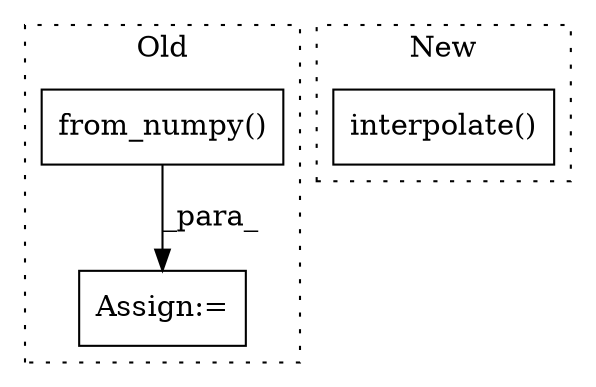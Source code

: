 digraph G {
subgraph cluster0 {
1 [label="from_numpy()" a="75" s="1468,1494" l="17,1" shape="box"];
3 [label="Assign:=" a="68" s="1465" l="3" shape="box"];
label = "Old";
style="dotted";
}
subgraph cluster1 {
2 [label="interpolate()" a="75" s="2056,2071" l="14,53" shape="box"];
label = "New";
style="dotted";
}
1 -> 3 [label="_para_"];
}